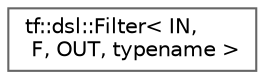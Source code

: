 digraph "类继承关系图"
{
 // LATEX_PDF_SIZE
  bgcolor="transparent";
  edge [fontname=Helvetica,fontsize=10,labelfontname=Helvetica,labelfontsize=10];
  node [fontname=Helvetica,fontsize=10,shape=box,height=0.2,width=0.4];
  rankdir="LR";
  Node0 [id="Node000000",label="tf::dsl::Filter\< IN,\l F, OUT, typename \>",height=0.2,width=0.4,color="grey40", fillcolor="white", style="filled",URL="$structtf_1_1dsl_1_1_filter.html",tooltip=" "];
}
